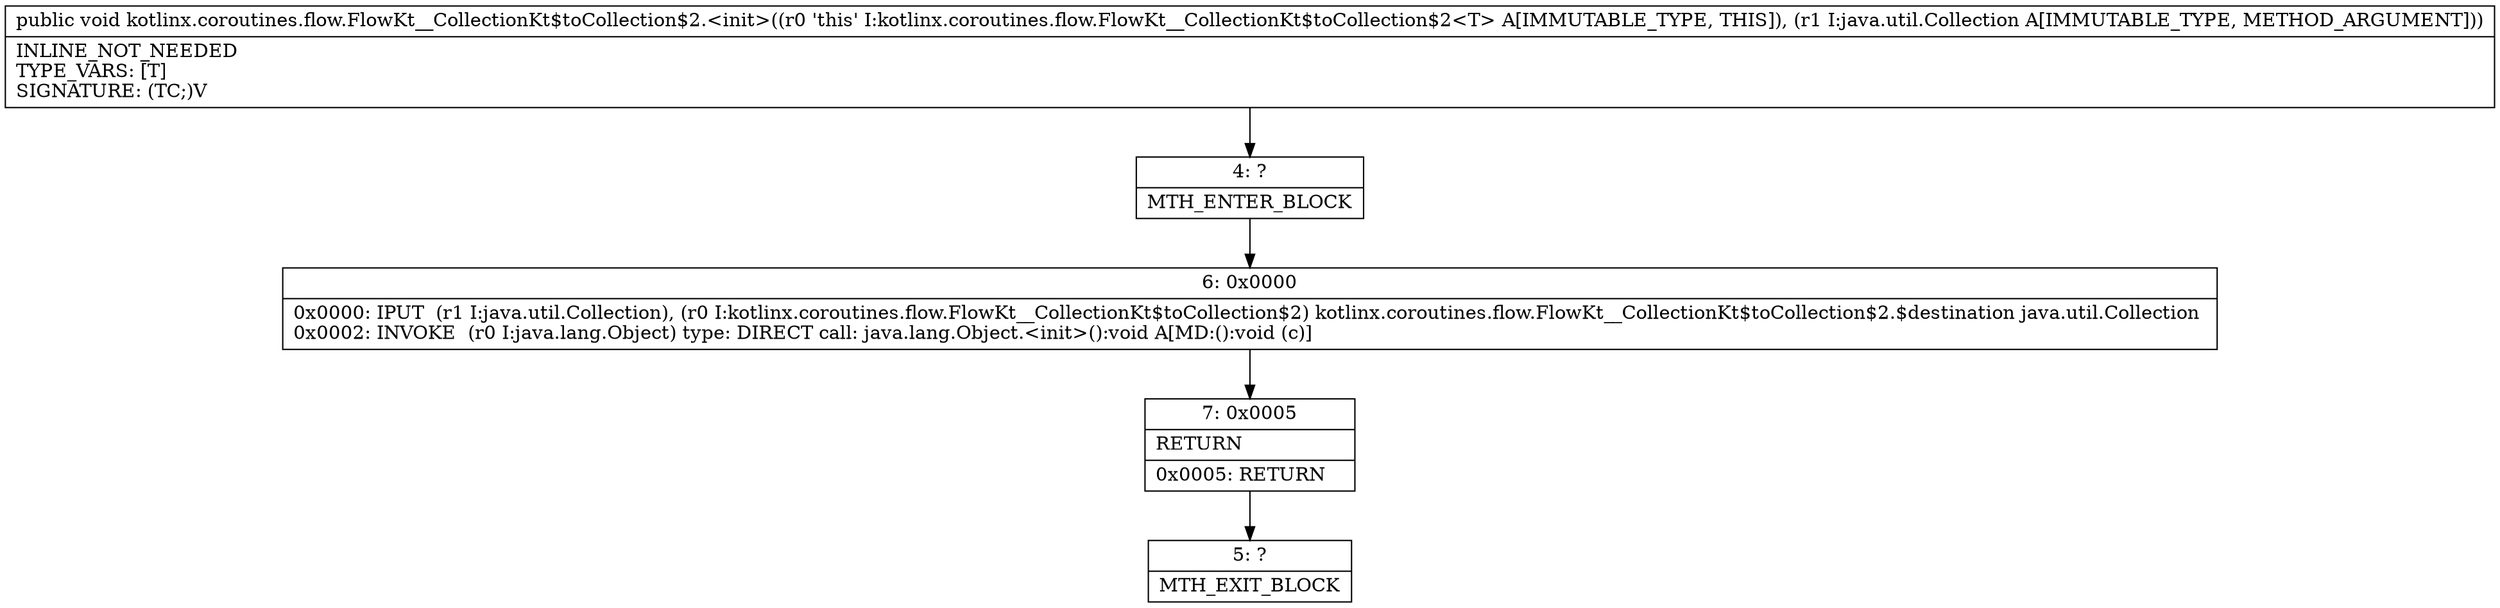 digraph "CFG forkotlinx.coroutines.flow.FlowKt__CollectionKt$toCollection$2.\<init\>(Ljava\/util\/Collection;)V" {
Node_4 [shape=record,label="{4\:\ ?|MTH_ENTER_BLOCK\l}"];
Node_6 [shape=record,label="{6\:\ 0x0000|0x0000: IPUT  (r1 I:java.util.Collection), (r0 I:kotlinx.coroutines.flow.FlowKt__CollectionKt$toCollection$2) kotlinx.coroutines.flow.FlowKt__CollectionKt$toCollection$2.$destination java.util.Collection \l0x0002: INVOKE  (r0 I:java.lang.Object) type: DIRECT call: java.lang.Object.\<init\>():void A[MD:():void (c)]\l}"];
Node_7 [shape=record,label="{7\:\ 0x0005|RETURN\l|0x0005: RETURN   \l}"];
Node_5 [shape=record,label="{5\:\ ?|MTH_EXIT_BLOCK\l}"];
MethodNode[shape=record,label="{public void kotlinx.coroutines.flow.FlowKt__CollectionKt$toCollection$2.\<init\>((r0 'this' I:kotlinx.coroutines.flow.FlowKt__CollectionKt$toCollection$2\<T\> A[IMMUTABLE_TYPE, THIS]), (r1 I:java.util.Collection A[IMMUTABLE_TYPE, METHOD_ARGUMENT]))  | INLINE_NOT_NEEDED\lTYPE_VARS: [T]\lSIGNATURE: (TC;)V\l}"];
MethodNode -> Node_4;Node_4 -> Node_6;
Node_6 -> Node_7;
Node_7 -> Node_5;
}

